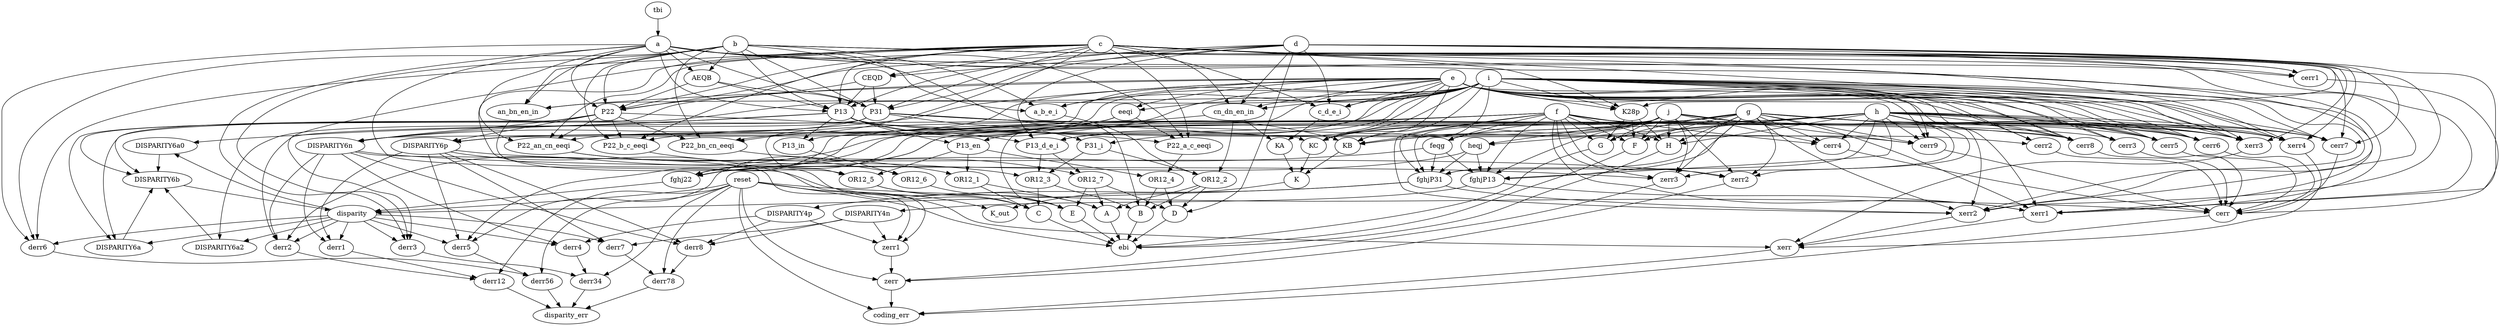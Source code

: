 strict digraph "" {
	DISPARITY6a0 -> DISPARITY6b	 [weight=1.0];
	DISPARITY6a2 -> DISPARITY6b	 [weight=1.0];
	xerr4 -> xerr	 [weight=1.0];
	AEQB -> P13	 [weight=1.0];
	AEQB -> P22	 [weight=1.0];
	AEQB -> P31	 [weight=1.0];
	OR12_1 -> C	 [weight=1.0];
	OR12_1 -> A	 [weight=1.0];
	OR12_3 -> C	 [weight=1.0];
	OR12_3 -> B	 [weight=1.0];
	OR12_2 -> D	 [weight=1.0];
	OR12_2 -> B	 [weight=1.0];
	OR12_2 -> A	 [weight=1.0];
	OR12_5 -> C	 [weight=1.0];
	OR12_5 -> E	 [weight=1.0];
	OR12_4 -> D	 [weight=1.0];
	OR12_4 -> B	 [weight=1.0];
	OR12_7 -> D	 [weight=1.0];
	OR12_7 -> A	 [weight=1.0];
	OR12_7 -> E	 [weight=1.0];
	OR12_6 -> E	 [weight=1.0];
	P13_en -> OR12_1	 [weight=1.0];
	P13_en -> OR12_5	 [weight=1.0];
	P13_en -> OR12_4	 [weight=1.0];
	disparity -> DISPARITY6a0	 [weight=1.0];
	disparity -> DISPARITY6a2	 [weight=1.0];
	disparity -> derr6	 [weight=1.0];
	disparity -> derr4	 [weight=1.0];
	disparity -> derr5	 [weight=1.0];
	disparity -> derr2	 [weight=1.0];
	disparity -> derr3	 [weight=1.0];
	disparity -> derr1	 [weight=1.0];
	disparity -> derr7	 [weight=1.0];
	disparity -> DISPARITY6a	 [weight=1.0];
	fghj22 -> disparity	 [weight=1.0];
	eeqi -> P22_b_c_eeqi	 [weight=1.0];
	eeqi -> P22_bn_cn_eeqi	 [weight=1.0];
	eeqi -> P22_an_cn_eeqi	 [weight=1.0];
	eeqi -> P22_a_c_eeqi	 [weight=1.0];
	D -> ebi	 [weight=1.0];
	fghjP13 -> xerr1	 [weight=1.0];
	fghjP13 -> DISPARITY4n	 [weight=1.0];
	H -> ebi	 [weight=1.0];
	cn_dn_en_in -> OR12_2	 [weight=1.0];
	cn_dn_en_in -> OR12_5	 [weight=1.0];
	cn_dn_en_in -> KA	 [weight=1.0];
	tbi -> a	 [weight=1.0];
	xerr3 -> xerr	 [weight=1.0];
	xerr1 -> xerr	 [weight=1.0];
	zerr1 -> zerr	 [weight=1.0];
	zerr2 -> zerr	 [weight=1.0];
	zerr3 -> zerr	 [weight=1.0];
	d -> xerr4	 [weight=1.0];
	d -> D	 [weight=1.0];
	d -> cn_dn_en_in	 [weight=1.0];
	d -> xerr3	 [weight=1.0];
	d -> c_d_e_i	 [weight=1.0];
	d -> P13	 [weight=1.0];
	d -> CEQD	 [weight=1.0];
	d -> P13_d_e_i	 [weight=1.0];
	d -> cerr7	 [weight=1.0];
	d -> cerr1	 [weight=1.0];
	d -> P22	 [weight=1.0];
	d -> P31	 [weight=1.0];
	d -> K28p	 [weight=1.0];
	derr8 -> derr78	 [weight=1.0];
	derr6 -> derr56	 [weight=1.0];
	h -> xerr4	 [weight=1.0];
	h -> fghj22	 [weight=1.0];
	h -> fghjP13	 [weight=1.0];
	h -> H	 [weight=1.0];
	h -> xerr3	 [weight=1.0];
	h -> zerr2	 [weight=1.0];
	h -> zerr3	 [weight=1.0];
	h -> heqj	 [weight=1.0];
	h -> G	 [weight=1.0];
	h -> cerr5	 [weight=1.0];
	h -> cerr4	 [weight=1.0];
	h -> cerr7	 [weight=1.0];
	h -> cerr6	 [weight=1.0];
	h -> cerr9	 [weight=1.0];
	h -> cerr8	 [weight=1.0];
	h -> F	 [weight=1.0];
	h -> KC	 [weight=1.0];
	h -> KB	 [weight=1.0];
	h -> fghjP31	 [weight=1.0];
	derr4 -> derr34	 [weight=1.0];
	derr5 -> derr56	 [weight=1.0];
	derr2 -> derr12	 [weight=1.0];
	derr3 -> derr34	 [weight=1.0];
	derr1 -> derr12	 [weight=1.0];
	P22_b_c_eeqi -> OR12_3	 [weight=1.0];
	derr7 -> derr78	 [weight=1.0];
	derr78 -> disparity_err	 [weight=1.0];
	reset -> disparity	 [weight=2.0];
	reset -> derr78	 [weight=2.0];
	reset -> ebi	 [weight=2.0];
	reset -> zerr	 [weight=2.0];
	reset -> cerr	 [weight=2.0];
	reset -> derr56	 [weight=2.0];
	reset -> xerr	 [weight=2.0];
	reset -> derr34	 [weight=2.0];
	reset -> K_out	 [weight=2.0];
	reset -> derr12	 [weight=2.0];
	reset -> coding_err	 [weight=2.0];
	DISPARITY4n -> zerr1	 [weight=1.0];
	DISPARITY4n -> derr8	 [weight=1.0];
	DISPARITY4n -> derr7	 [weight=1.0];
	zerr -> coding_err	 [weight=1.0];
	DISPARITY4p -> zerr1	 [weight=1.0];
	DISPARITY4p -> derr8	 [weight=1.0];
	DISPARITY4p -> derr4	 [weight=1.0];
	heqj -> fghj22	 [weight=1.0];
	heqj -> fghjP13	 [weight=1.0];
	heqj -> fghjP31	 [weight=1.0];
	c_d_e_i -> KA	 [weight=1.0];
	P13 -> DISPARITY6a0	 [weight=1.0];
	P13 -> P13_en	 [weight=1.0];
	P13 -> P13_d_e_i	 [weight=1.0];
	P13 -> cerr2	 [weight=1.0];
	P13 -> cerr9	 [weight=1.0];
	P13 -> DISPARITY6n	 [weight=1.0];
	P13 -> P13_in	 [weight=1.0];
	P13 -> KB	 [weight=1.0];
	CEQD -> P13	 [weight=1.0];
	CEQD -> P22	 [weight=1.0];
	CEQD -> P31	 [weight=1.0];
	C -> ebi	 [weight=1.0];
	G -> ebi	 [weight=1.0];
	K -> K_out	 [weight=1.0];
	P13_d_e_i -> OR12_3	 [weight=1.0];
	P13_d_e_i -> OR12_7	 [weight=1.0];
	cerr5 -> cerr	 [weight=1.0];
	cerr4 -> cerr	 [weight=1.0];
	cerr7 -> cerr	 [weight=1.0];
	cerr6 -> cerr	 [weight=1.0];
	cerr1 -> cerr	 [weight=1.0];
	cerr3 -> cerr	 [weight=1.0];
	cerr2 -> cerr	 [weight=1.0];
	cerr9 -> cerr	 [weight=1.0];
	cerr8 -> cerr	 [weight=1.0];
	cerr -> coding_err	 [weight=1.0];
	P22 -> P22_b_c_eeqi	 [weight=1.0];
	P22 -> DISPARITY6p	 [weight=1.0];
	P22 -> DISPARITY6n	 [weight=1.0];
	P22 -> DISPARITY6a	 [weight=1.0];
	P22 -> P22_bn_cn_eeqi	 [weight=1.0];
	P22 -> P22_an_cn_eeqi	 [weight=1.0];
	P22 -> P22_a_c_eeqi	 [weight=1.0];
	derr56 -> disparity_err	 [weight=1.0];
	feqg -> fghj22	 [weight=1.0];
	feqg -> fghjP13	 [weight=1.0];
	feqg -> fghjP31	 [weight=1.0];
	xerr -> coding_err	 [weight=1.0];
	derr34 -> disparity_err	 [weight=1.0];
	DISPARITY6p -> zerr1	 [weight=1.0];
	DISPARITY6p -> zerr2	 [weight=1.0];
	DISPARITY6p -> derr8	 [weight=1.0];
	DISPARITY6p -> derr5	 [weight=1.0];
	DISPARITY6p -> derr1	 [weight=1.0];
	DISPARITY6p -> derr7	 [weight=1.0];
	DISPARITY6n -> zerr1	 [weight=1.0];
	DISPARITY6n -> zerr3	 [weight=1.0];
	DISPARITY6n -> derr8	 [weight=1.0];
	DISPARITY6n -> derr4	 [weight=1.0];
	DISPARITY6n -> derr2	 [weight=1.0];
	DISPARITY6n -> derr1	 [weight=1.0];
	DISPARITY6b -> disparity	 [weight=1.0];
	DISPARITY6a -> DISPARITY6b	 [weight=1.0];
	P13_in -> OR12_6	 [weight=1.0];
	P31 -> DISPARITY6a2	 [weight=1.0];
	P31 -> cerr3	 [weight=1.0];
	P31 -> cerr8	 [weight=1.0];
	P31 -> DISPARITY6p	 [weight=1.0];
	P31 -> DISPARITY6a	 [weight=1.0];
	P31 -> KC	 [weight=1.0];
	P31 -> P31_i	 [weight=1.0];
	B -> ebi	 [weight=1.0];
	F -> ebi	 [weight=1.0];
	c -> xerr4	 [weight=1.0];
	c -> cn_dn_en_in	 [weight=1.0];
	c -> xerr3	 [weight=1.0];
	c -> xerr1	 [weight=1.0];
	c -> derr6	 [weight=1.0];
	c -> derr3	 [weight=1.0];
	c -> P22_b_c_eeqi	 [weight=1.0];
	c -> c_d_e_i	 [weight=1.0];
	c -> P13	 [weight=1.0];
	c -> CEQD	 [weight=1.0];
	c -> C	 [weight=1.0];
	c -> cerr7	 [weight=1.0];
	c -> cerr1	 [weight=1.0];
	c -> P22	 [weight=1.0];
	c -> P31	 [weight=1.0];
	c -> P22_bn_cn_eeqi	 [weight=1.0];
	c -> P22_an_cn_eeqi	 [weight=1.0];
	c -> P22_a_c_eeqi	 [weight=1.0];
	c -> xerr2	 [weight=1.0];
	c -> K28p	 [weight=1.0];
	P22_bn_cn_eeqi -> OR12_7	 [weight=1.0];
	KC -> K	 [weight=1.0];
	KB -> K	 [weight=1.0];
	KA -> K	 [weight=1.0];
	b -> AEQB	 [weight=1.0];
	b -> xerr1	 [weight=1.0];
	b -> derr6	 [weight=1.0];
	b -> derr3	 [weight=1.0];
	b -> P22_b_c_eeqi	 [weight=1.0];
	b -> P13	 [weight=1.0];
	b -> cerr1	 [weight=1.0];
	b -> P22	 [weight=1.0];
	b -> P31	 [weight=1.0];
	b -> B	 [weight=1.0];
	b -> P22_bn_cn_eeqi	 [weight=1.0];
	b -> xerr2	 [weight=1.0];
	b -> a_b_e_i	 [weight=1.0];
	b -> an_bn_en_in	 [weight=1.0];
	g -> xerr4	 [weight=1.0];
	g -> fghj22	 [weight=1.0];
	g -> fghjP13	 [weight=1.0];
	g -> H	 [weight=1.0];
	g -> xerr3	 [weight=1.0];
	g -> xerr1	 [weight=1.0];
	g -> zerr2	 [weight=1.0];
	g -> zerr3	 [weight=1.0];
	g -> derr5	 [weight=1.0];
	g -> derr2	 [weight=1.0];
	g -> G	 [weight=1.0];
	g -> cerr5	 [weight=1.0];
	g -> cerr4	 [weight=1.0];
	g -> cerr7	 [weight=1.0];
	g -> cerr6	 [weight=1.0];
	g -> cerr9	 [weight=1.0];
	g -> cerr8	 [weight=1.0];
	g -> feqg	 [weight=1.0];
	g -> F	 [weight=1.0];
	g -> KC	 [weight=1.0];
	g -> KB	 [weight=1.0];
	g -> fghjP31	 [weight=1.0];
	g -> xerr2	 [weight=1.0];
	f -> xerr4	 [weight=1.0];
	f -> fghj22	 [weight=1.0];
	f -> fghjP13	 [weight=1.0];
	f -> H	 [weight=1.0];
	f -> xerr3	 [weight=1.0];
	f -> xerr1	 [weight=1.0];
	f -> zerr2	 [weight=1.0];
	f -> zerr3	 [weight=1.0];
	f -> derr5	 [weight=1.0];
	f -> derr2	 [weight=1.0];
	f -> G	 [weight=1.0];
	f -> cerr5	 [weight=1.0];
	f -> cerr4	 [weight=1.0];
	f -> feqg	 [weight=1.0];
	f -> F	 [weight=1.0];
	f -> fghjP31	 [weight=1.0];
	f -> xerr2	 [weight=1.0];
	j -> fghj22	 [weight=1.0];
	j -> fghjP13	 [weight=1.0];
	j -> H	 [weight=1.0];
	j -> zerr2	 [weight=1.0];
	j -> zerr3	 [weight=1.0];
	j -> heqj	 [weight=1.0];
	j -> G	 [weight=1.0];
	j -> cerr4	 [weight=1.0];
	j -> cerr7	 [weight=1.0];
	j -> cerr6	 [weight=1.0];
	j -> cerr9	 [weight=1.0];
	j -> cerr8	 [weight=1.0];
	j -> F	 [weight=1.0];
	j -> KC	 [weight=1.0];
	j -> KB	 [weight=1.0];
	j -> fghjP31	 [weight=1.0];
	derr12 -> disparity_err	 [weight=1.0];
	P22_an_cn_eeqi -> OR12_1	 [weight=1.0];
	P22_an_cn_eeqi -> OR12_6	 [weight=1.0];
	A -> ebi	 [weight=1.0];
	E -> ebi	 [weight=1.0];
	P31_i -> OR12_3	 [weight=1.0];
	P31_i -> OR12_2	 [weight=1.0];
	fghjP31 -> disparity	 [weight=1.0];
	fghjP31 -> DISPARITY4p	 [weight=1.0];
	fghjP31 -> xerr2	 [weight=1.0];
	P22_a_c_eeqi -> OR12_4	 [weight=1.0];
	a -> AEQB	 [weight=1.0];
	a -> xerr1	 [weight=1.0];
	a -> derr6	 [weight=1.0];
	a -> derr3	 [weight=1.0];
	a -> P13	 [weight=1.0];
	a -> cerr1	 [weight=1.0];
	a -> P22	 [weight=1.0];
	a -> P31	 [weight=1.0];
	a -> P22_an_cn_eeqi	 [weight=1.0];
	a -> A	 [weight=1.0];
	a -> P22_a_c_eeqi	 [weight=1.0];
	a -> xerr2	 [weight=1.0];
	a -> a_b_e_i	 [weight=1.0];
	a -> an_bn_en_in	 [weight=1.0];
	xerr2 -> xerr	 [weight=1.0];
	e -> xerr4	 [weight=1.0];
	e -> P13_en	 [weight=1.0];
	e -> eeqi	 [weight=1.0];
	e -> cn_dn_en_in	 [weight=1.0];
	e -> xerr3	 [weight=1.0];
	e -> xerr1	 [weight=1.0];
	e -> c_d_e_i	 [weight=1.0];
	e -> P13_d_e_i	 [weight=1.0];
	e -> cerr5	 [weight=1.0];
	e -> cerr7	 [weight=1.0];
	e -> cerr6	 [weight=1.0];
	e -> cerr3	 [weight=1.0];
	e -> cerr2	 [weight=1.0];
	e -> cerr9	 [weight=1.0];
	e -> cerr8	 [weight=1.0];
	e -> DISPARITY6p	 [weight=1.0];
	e -> DISPARITY6n	 [weight=1.0];
	e -> DISPARITY6b	 [weight=1.0];
	e -> KC	 [weight=1.0];
	e -> KB	 [weight=1.0];
	e -> E	 [weight=1.0];
	e -> xerr2	 [weight=1.0];
	e -> a_b_e_i	 [weight=1.0];
	e -> K28p	 [weight=1.0];
	e -> an_bn_en_in	 [weight=1.0];
	i -> xerr4	 [weight=1.0];
	i -> eeqi	 [weight=1.0];
	i -> cn_dn_en_in	 [weight=1.0];
	i -> xerr3	 [weight=1.0];
	i -> xerr1	 [weight=1.0];
	i -> c_d_e_i	 [weight=1.0];
	i -> P13_d_e_i	 [weight=1.0];
	i -> cerr5	 [weight=1.0];
	i -> cerr7	 [weight=1.0];
	i -> cerr6	 [weight=1.0];
	i -> cerr3	 [weight=1.0];
	i -> cerr2	 [weight=1.0];
	i -> cerr9	 [weight=1.0];
	i -> cerr8	 [weight=1.0];
	i -> DISPARITY6p	 [weight=1.0];
	i -> DISPARITY6n	 [weight=1.0];
	i -> DISPARITY6b	 [weight=1.0];
	i -> P13_in	 [weight=1.0];
	i -> KC	 [weight=1.0];
	i -> KB	 [weight=1.0];
	i -> P31_i	 [weight=1.0];
	i -> xerr2	 [weight=1.0];
	i -> a_b_e_i	 [weight=1.0];
	i -> K28p	 [weight=1.0];
	i -> an_bn_en_in	 [weight=1.0];
	a_b_e_i -> OR12_2	 [weight=1.0];
	K28p -> H	 [weight=1.0];
	K28p -> G	 [weight=1.0];
	K28p -> F	 [weight=1.0];
	an_bn_en_in -> OR12_5	 [weight=1.0];
}
